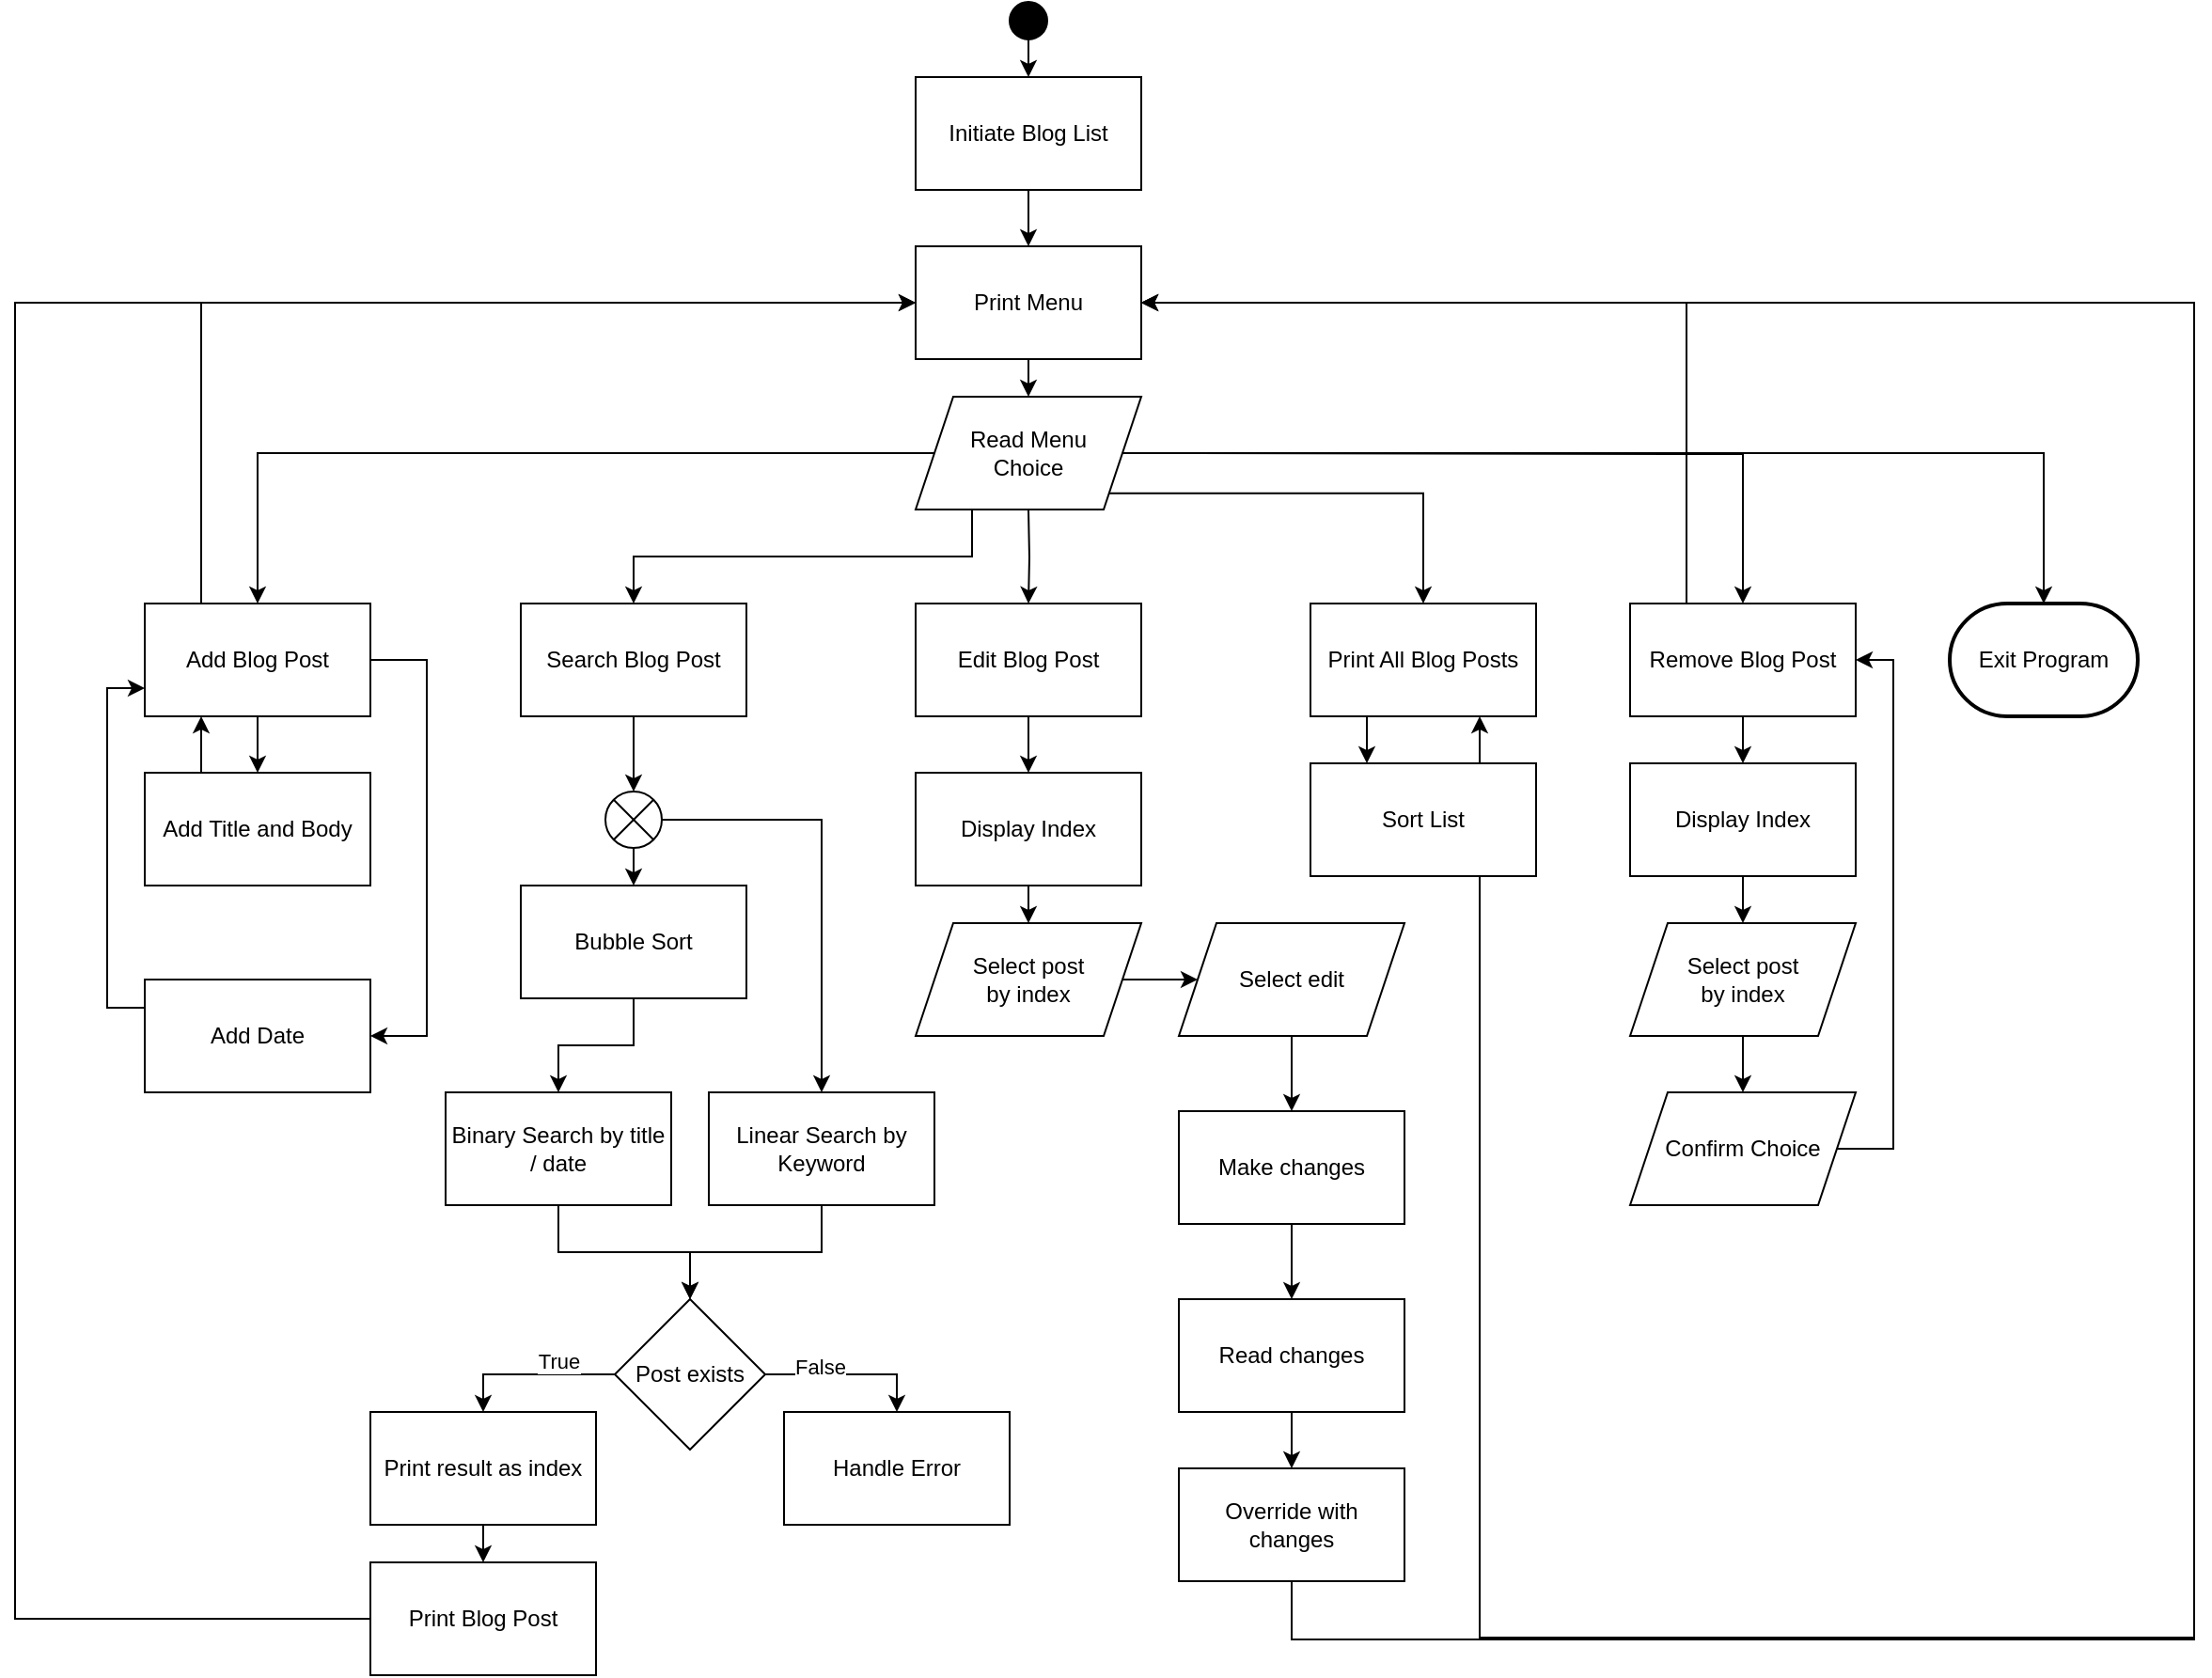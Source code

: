 <mxfile version="22.0.8" type="github">
  <diagram id="C5RBs43oDa-KdzZeNtuy" name="Page-1">
    <mxGraphModel dx="2562" dy="902" grid="1" gridSize="10" guides="1" tooltips="1" connect="1" arrows="1" fold="1" page="1" pageScale="1" pageWidth="827" pageHeight="1169" math="0" shadow="0">
      <root>
        <mxCell id="WIyWlLk6GJQsqaUBKTNV-0" />
        <mxCell id="WIyWlLk6GJQsqaUBKTNV-1" parent="WIyWlLk6GJQsqaUBKTNV-0" />
        <mxCell id="0I1Mv4H7z2DD0T4DFrJM-30" style="edgeStyle=orthogonalEdgeStyle;rounded=0;orthogonalLoop=1;jettySize=auto;html=1;exitX=0.5;exitY=1;exitDx=0;exitDy=0;entryX=0.5;entryY=0;entryDx=0;entryDy=0;" edge="1" parent="WIyWlLk6GJQsqaUBKTNV-1" source="0I1Mv4H7z2DD0T4DFrJM-0" target="0I1Mv4H7z2DD0T4DFrJM-11">
          <mxGeometry relative="1" as="geometry" />
        </mxCell>
        <mxCell id="0I1Mv4H7z2DD0T4DFrJM-0" value="" style="ellipse;whiteSpace=wrap;html=1;aspect=fixed;fillColor=#000000;" vertex="1" parent="WIyWlLk6GJQsqaUBKTNV-1">
          <mxGeometry x="350" y="50" width="20" height="20" as="geometry" />
        </mxCell>
        <mxCell id="0I1Mv4H7z2DD0T4DFrJM-95" style="edgeStyle=orthogonalEdgeStyle;rounded=0;orthogonalLoop=1;jettySize=auto;html=1;exitX=1;exitY=0.5;exitDx=0;exitDy=0;entryX=1;entryY=0.5;entryDx=0;entryDy=0;" edge="1" parent="WIyWlLk6GJQsqaUBKTNV-1" source="0I1Mv4H7z2DD0T4DFrJM-3" target="0I1Mv4H7z2DD0T4DFrJM-13">
          <mxGeometry relative="1" as="geometry">
            <Array as="points">
              <mxPoint x="40" y="400" />
              <mxPoint x="40" y="600" />
            </Array>
          </mxGeometry>
        </mxCell>
        <mxCell id="0I1Mv4H7z2DD0T4DFrJM-101" style="edgeStyle=orthogonalEdgeStyle;rounded=0;orthogonalLoop=1;jettySize=auto;html=1;exitX=0.25;exitY=0;exitDx=0;exitDy=0;entryX=0;entryY=0.5;entryDx=0;entryDy=0;" edge="1" parent="WIyWlLk6GJQsqaUBKTNV-1" source="0I1Mv4H7z2DD0T4DFrJM-3" target="0I1Mv4H7z2DD0T4DFrJM-52">
          <mxGeometry relative="1" as="geometry" />
        </mxCell>
        <mxCell id="0I1Mv4H7z2DD0T4DFrJM-3" value="Add Blog Post" style="rounded=0;whiteSpace=wrap;html=1;" vertex="1" parent="WIyWlLk6GJQsqaUBKTNV-1">
          <mxGeometry x="-110" y="370" width="120" height="60" as="geometry" />
        </mxCell>
        <mxCell id="0I1Mv4H7z2DD0T4DFrJM-23" style="edgeStyle=orthogonalEdgeStyle;rounded=0;orthogonalLoop=1;jettySize=auto;html=1;exitX=0.5;exitY=1;exitDx=0;exitDy=0;entryX=0.5;entryY=0;entryDx=0;entryDy=0;exitPerimeter=0;" edge="1" parent="WIyWlLk6GJQsqaUBKTNV-1" source="0I1Mv4H7z2DD0T4DFrJM-68" target="0I1Mv4H7z2DD0T4DFrJM-17">
          <mxGeometry relative="1" as="geometry" />
        </mxCell>
        <mxCell id="0I1Mv4H7z2DD0T4DFrJM-4" value="Search Blog Post" style="rounded=0;whiteSpace=wrap;html=1;" vertex="1" parent="WIyWlLk6GJQsqaUBKTNV-1">
          <mxGeometry x="90" y="370" width="120" height="60" as="geometry" />
        </mxCell>
        <mxCell id="0I1Mv4H7z2DD0T4DFrJM-91" style="edgeStyle=orthogonalEdgeStyle;rounded=0;orthogonalLoop=1;jettySize=auto;html=1;exitX=0.5;exitY=1;exitDx=0;exitDy=0;entryX=0.5;entryY=0;entryDx=0;entryDy=0;" edge="1" parent="WIyWlLk6GJQsqaUBKTNV-1" source="0I1Mv4H7z2DD0T4DFrJM-5" target="0I1Mv4H7z2DD0T4DFrJM-60">
          <mxGeometry relative="1" as="geometry" />
        </mxCell>
        <mxCell id="0I1Mv4H7z2DD0T4DFrJM-5" value="Edit Blog Post" style="rounded=0;whiteSpace=wrap;html=1;" vertex="1" parent="WIyWlLk6GJQsqaUBKTNV-1">
          <mxGeometry x="300" y="370" width="120" height="60" as="geometry" />
        </mxCell>
        <mxCell id="0I1Mv4H7z2DD0T4DFrJM-63" style="edgeStyle=orthogonalEdgeStyle;rounded=0;orthogonalLoop=1;jettySize=auto;html=1;exitX=0.5;exitY=1;exitDx=0;exitDy=0;entryX=0.5;entryY=0;entryDx=0;entryDy=0;" edge="1" parent="WIyWlLk6GJQsqaUBKTNV-1" source="0I1Mv4H7z2DD0T4DFrJM-6" target="0I1Mv4H7z2DD0T4DFrJM-61">
          <mxGeometry relative="1" as="geometry" />
        </mxCell>
        <mxCell id="0I1Mv4H7z2DD0T4DFrJM-108" style="edgeStyle=orthogonalEdgeStyle;rounded=0;orthogonalLoop=1;jettySize=auto;html=1;exitX=0.25;exitY=0;exitDx=0;exitDy=0;entryX=1;entryY=0.5;entryDx=0;entryDy=0;" edge="1" parent="WIyWlLk6GJQsqaUBKTNV-1" source="0I1Mv4H7z2DD0T4DFrJM-6" target="0I1Mv4H7z2DD0T4DFrJM-52">
          <mxGeometry relative="1" as="geometry" />
        </mxCell>
        <mxCell id="0I1Mv4H7z2DD0T4DFrJM-6" value="Remove Blog Post" style="rounded=0;whiteSpace=wrap;html=1;" vertex="1" parent="WIyWlLk6GJQsqaUBKTNV-1">
          <mxGeometry x="680" y="370" width="120" height="60" as="geometry" />
        </mxCell>
        <mxCell id="0I1Mv4H7z2DD0T4DFrJM-86" style="edgeStyle=orthogonalEdgeStyle;rounded=0;orthogonalLoop=1;jettySize=auto;html=1;exitX=0.5;exitY=1;exitDx=0;exitDy=0;entryX=0.25;entryY=0;entryDx=0;entryDy=0;" edge="1" parent="WIyWlLk6GJQsqaUBKTNV-1" source="0I1Mv4H7z2DD0T4DFrJM-7" target="0I1Mv4H7z2DD0T4DFrJM-77">
          <mxGeometry relative="1" as="geometry" />
        </mxCell>
        <mxCell id="0I1Mv4H7z2DD0T4DFrJM-7" value="Print All Blog Posts" style="rounded=0;whiteSpace=wrap;html=1;" vertex="1" parent="WIyWlLk6GJQsqaUBKTNV-1">
          <mxGeometry x="510" y="370" width="120" height="60" as="geometry" />
        </mxCell>
        <mxCell id="0I1Mv4H7z2DD0T4DFrJM-33" style="edgeStyle=orthogonalEdgeStyle;rounded=0;orthogonalLoop=1;jettySize=auto;html=1;exitX=0.25;exitY=1;exitDx=0;exitDy=0;entryX=0.5;entryY=0;entryDx=0;entryDy=0;" edge="1" parent="WIyWlLk6GJQsqaUBKTNV-1" source="0I1Mv4H7z2DD0T4DFrJM-47" target="0I1Mv4H7z2DD0T4DFrJM-4">
          <mxGeometry relative="1" as="geometry">
            <mxPoint x="330" y="320" as="sourcePoint" />
          </mxGeometry>
        </mxCell>
        <mxCell id="0I1Mv4H7z2DD0T4DFrJM-34" style="edgeStyle=orthogonalEdgeStyle;rounded=0;orthogonalLoop=1;jettySize=auto;html=1;exitX=0.5;exitY=1;exitDx=0;exitDy=0;entryX=0.5;entryY=0;entryDx=0;entryDy=0;" edge="1" parent="WIyWlLk6GJQsqaUBKTNV-1" target="0I1Mv4H7z2DD0T4DFrJM-5">
          <mxGeometry relative="1" as="geometry">
            <mxPoint x="360" y="320" as="sourcePoint" />
          </mxGeometry>
        </mxCell>
        <mxCell id="0I1Mv4H7z2DD0T4DFrJM-36" style="edgeStyle=orthogonalEdgeStyle;rounded=0;orthogonalLoop=1;jettySize=auto;html=1;exitX=1;exitY=0.5;exitDx=0;exitDy=0;entryX=0.5;entryY=0;entryDx=0;entryDy=0;" edge="1" parent="WIyWlLk6GJQsqaUBKTNV-1" target="0I1Mv4H7z2DD0T4DFrJM-6">
          <mxGeometry relative="1" as="geometry">
            <mxPoint x="420" y="290" as="sourcePoint" />
          </mxGeometry>
        </mxCell>
        <mxCell id="0I1Mv4H7z2DD0T4DFrJM-48" style="edgeStyle=orthogonalEdgeStyle;rounded=0;orthogonalLoop=1;jettySize=auto;html=1;exitX=0.5;exitY=0;exitDx=0;exitDy=0;" edge="1" parent="WIyWlLk6GJQsqaUBKTNV-1">
          <mxGeometry relative="1" as="geometry">
            <mxPoint x="360" y="259.308" as="targetPoint" />
            <mxPoint x="360" y="260" as="sourcePoint" />
          </mxGeometry>
        </mxCell>
        <mxCell id="0I1Mv4H7z2DD0T4DFrJM-51" style="edgeStyle=orthogonalEdgeStyle;rounded=0;orthogonalLoop=1;jettySize=auto;html=1;exitX=0.25;exitY=1;exitDx=0;exitDy=0;entryX=0.25;entryY=1;entryDx=0;entryDy=0;" edge="1" parent="WIyWlLk6GJQsqaUBKTNV-1" target="0I1Mv4H7z2DD0T4DFrJM-47">
          <mxGeometry relative="1" as="geometry">
            <mxPoint x="330" y="320" as="sourcePoint" />
          </mxGeometry>
        </mxCell>
        <mxCell id="0I1Mv4H7z2DD0T4DFrJM-31" style="edgeStyle=orthogonalEdgeStyle;rounded=0;orthogonalLoop=1;jettySize=auto;html=1;exitX=0.5;exitY=1;exitDx=0;exitDy=0;entryX=0.5;entryY=0;entryDx=0;entryDy=0;" edge="1" parent="WIyWlLk6GJQsqaUBKTNV-1" source="0I1Mv4H7z2DD0T4DFrJM-11" target="0I1Mv4H7z2DD0T4DFrJM-52">
          <mxGeometry relative="1" as="geometry">
            <mxPoint x="360" y="260" as="targetPoint" />
          </mxGeometry>
        </mxCell>
        <mxCell id="0I1Mv4H7z2DD0T4DFrJM-11" value="Initiate Blog List" style="rounded=0;whiteSpace=wrap;html=1;" vertex="1" parent="WIyWlLk6GJQsqaUBKTNV-1">
          <mxGeometry x="300" y="90" width="120" height="60" as="geometry" />
        </mxCell>
        <mxCell id="0I1Mv4H7z2DD0T4DFrJM-99" style="edgeStyle=orthogonalEdgeStyle;rounded=0;orthogonalLoop=1;jettySize=auto;html=1;exitX=0.25;exitY=0;exitDx=0;exitDy=0;entryX=0.25;entryY=1;entryDx=0;entryDy=0;" edge="1" parent="WIyWlLk6GJQsqaUBKTNV-1" source="0I1Mv4H7z2DD0T4DFrJM-12" target="0I1Mv4H7z2DD0T4DFrJM-3">
          <mxGeometry relative="1" as="geometry" />
        </mxCell>
        <mxCell id="0I1Mv4H7z2DD0T4DFrJM-12" value="Add Title and Body" style="rounded=0;whiteSpace=wrap;html=1;" vertex="1" parent="WIyWlLk6GJQsqaUBKTNV-1">
          <mxGeometry x="-110" y="460" width="120" height="60" as="geometry" />
        </mxCell>
        <mxCell id="0I1Mv4H7z2DD0T4DFrJM-100" style="edgeStyle=orthogonalEdgeStyle;rounded=0;orthogonalLoop=1;jettySize=auto;html=1;exitX=0;exitY=0.25;exitDx=0;exitDy=0;entryX=0;entryY=0.75;entryDx=0;entryDy=0;" edge="1" parent="WIyWlLk6GJQsqaUBKTNV-1" source="0I1Mv4H7z2DD0T4DFrJM-13" target="0I1Mv4H7z2DD0T4DFrJM-3">
          <mxGeometry relative="1" as="geometry" />
        </mxCell>
        <mxCell id="0I1Mv4H7z2DD0T4DFrJM-13" value="Add Date" style="rounded=0;whiteSpace=wrap;html=1;" vertex="1" parent="WIyWlLk6GJQsqaUBKTNV-1">
          <mxGeometry x="-110" y="570" width="120" height="60" as="geometry" />
        </mxCell>
        <mxCell id="0I1Mv4H7z2DD0T4DFrJM-26" style="edgeStyle=orthogonalEdgeStyle;rounded=0;orthogonalLoop=1;jettySize=auto;html=1;exitX=0.5;exitY=1;exitDx=0;exitDy=0;entryX=0.5;entryY=0;entryDx=0;entryDy=0;" edge="1" parent="WIyWlLk6GJQsqaUBKTNV-1" source="0I1Mv4H7z2DD0T4DFrJM-14" target="0I1Mv4H7z2DD0T4DFrJM-39">
          <mxGeometry relative="1" as="geometry" />
        </mxCell>
        <mxCell id="0I1Mv4H7z2DD0T4DFrJM-14" value="Binary Search by title / date" style="rounded=0;whiteSpace=wrap;html=1;" vertex="1" parent="WIyWlLk6GJQsqaUBKTNV-1">
          <mxGeometry x="50" y="630" width="120" height="60" as="geometry" />
        </mxCell>
        <mxCell id="0I1Mv4H7z2DD0T4DFrJM-27" style="edgeStyle=orthogonalEdgeStyle;rounded=0;orthogonalLoop=1;jettySize=auto;html=1;exitX=0.5;exitY=1;exitDx=0;exitDy=0;entryX=0.5;entryY=0;entryDx=0;entryDy=0;" edge="1" parent="WIyWlLk6GJQsqaUBKTNV-1" source="0I1Mv4H7z2DD0T4DFrJM-16" target="0I1Mv4H7z2DD0T4DFrJM-39">
          <mxGeometry relative="1" as="geometry">
            <mxPoint x="180" y="730" as="targetPoint" />
          </mxGeometry>
        </mxCell>
        <mxCell id="0I1Mv4H7z2DD0T4DFrJM-16" value="Linear Search by Keyword" style="rounded=0;whiteSpace=wrap;html=1;" vertex="1" parent="WIyWlLk6GJQsqaUBKTNV-1">
          <mxGeometry x="190" y="630" width="120" height="60" as="geometry" />
        </mxCell>
        <mxCell id="0I1Mv4H7z2DD0T4DFrJM-24" style="edgeStyle=orthogonalEdgeStyle;rounded=0;orthogonalLoop=1;jettySize=auto;html=1;exitX=0.5;exitY=1;exitDx=0;exitDy=0;entryX=0.5;entryY=0;entryDx=0;entryDy=0;" edge="1" parent="WIyWlLk6GJQsqaUBKTNV-1" source="0I1Mv4H7z2DD0T4DFrJM-17" target="0I1Mv4H7z2DD0T4DFrJM-14">
          <mxGeometry relative="1" as="geometry" />
        </mxCell>
        <mxCell id="0I1Mv4H7z2DD0T4DFrJM-17" value="Bubble Sort" style="rounded=0;whiteSpace=wrap;html=1;" vertex="1" parent="WIyWlLk6GJQsqaUBKTNV-1">
          <mxGeometry x="90" y="520" width="120" height="60" as="geometry" />
        </mxCell>
        <mxCell id="0I1Mv4H7z2DD0T4DFrJM-29" style="edgeStyle=orthogonalEdgeStyle;rounded=0;orthogonalLoop=1;jettySize=auto;html=1;exitX=0.5;exitY=1;exitDx=0;exitDy=0;entryX=0.5;entryY=0;entryDx=0;entryDy=0;" edge="1" parent="WIyWlLk6GJQsqaUBKTNV-1" source="0I1Mv4H7z2DD0T4DFrJM-18" target="0I1Mv4H7z2DD0T4DFrJM-28">
          <mxGeometry relative="1" as="geometry" />
        </mxCell>
        <mxCell id="0I1Mv4H7z2DD0T4DFrJM-18" value="Print result as index" style="rounded=0;whiteSpace=wrap;html=1;" vertex="1" parent="WIyWlLk6GJQsqaUBKTNV-1">
          <mxGeometry x="10" y="800" width="120" height="60" as="geometry" />
        </mxCell>
        <mxCell id="0I1Mv4H7z2DD0T4DFrJM-19" value="" style="endArrow=classic;html=1;rounded=0;exitX=0.5;exitY=1;exitDx=0;exitDy=0;entryX=0.5;entryY=0;entryDx=0;entryDy=0;" edge="1" parent="WIyWlLk6GJQsqaUBKTNV-1" source="0I1Mv4H7z2DD0T4DFrJM-3" target="0I1Mv4H7z2DD0T4DFrJM-12">
          <mxGeometry width="50" height="50" relative="1" as="geometry">
            <mxPoint x="390" y="520" as="sourcePoint" />
            <mxPoint x="440" y="470" as="targetPoint" />
          </mxGeometry>
        </mxCell>
        <mxCell id="0I1Mv4H7z2DD0T4DFrJM-102" style="edgeStyle=orthogonalEdgeStyle;rounded=0;orthogonalLoop=1;jettySize=auto;html=1;exitX=0;exitY=0.5;exitDx=0;exitDy=0;entryX=0;entryY=0.5;entryDx=0;entryDy=0;" edge="1" parent="WIyWlLk6GJQsqaUBKTNV-1" source="0I1Mv4H7z2DD0T4DFrJM-28" target="0I1Mv4H7z2DD0T4DFrJM-52">
          <mxGeometry relative="1" as="geometry">
            <Array as="points">
              <mxPoint x="-179" y="910" />
              <mxPoint x="-179" y="210" />
            </Array>
          </mxGeometry>
        </mxCell>
        <mxCell id="0I1Mv4H7z2DD0T4DFrJM-28" value="Print Blog Post" style="rounded=0;whiteSpace=wrap;html=1;" vertex="1" parent="WIyWlLk6GJQsqaUBKTNV-1">
          <mxGeometry x="10" y="880" width="120" height="60" as="geometry" />
        </mxCell>
        <mxCell id="0I1Mv4H7z2DD0T4DFrJM-40" style="edgeStyle=orthogonalEdgeStyle;rounded=0;orthogonalLoop=1;jettySize=auto;html=1;exitX=0;exitY=0.5;exitDx=0;exitDy=0;entryX=0.5;entryY=0;entryDx=0;entryDy=0;" edge="1" parent="WIyWlLk6GJQsqaUBKTNV-1" source="0I1Mv4H7z2DD0T4DFrJM-39" target="0I1Mv4H7z2DD0T4DFrJM-18">
          <mxGeometry relative="1" as="geometry" />
        </mxCell>
        <mxCell id="0I1Mv4H7z2DD0T4DFrJM-41" value="True" style="edgeLabel;html=1;align=center;verticalAlign=middle;resizable=0;points=[];" vertex="1" connectable="0" parent="0I1Mv4H7z2DD0T4DFrJM-40">
          <mxGeometry x="-0.324" y="-7" relative="1" as="geometry">
            <mxPoint as="offset" />
          </mxGeometry>
        </mxCell>
        <mxCell id="0I1Mv4H7z2DD0T4DFrJM-43" style="edgeStyle=orthogonalEdgeStyle;rounded=0;orthogonalLoop=1;jettySize=auto;html=1;exitX=1;exitY=0.5;exitDx=0;exitDy=0;entryX=0.5;entryY=0;entryDx=0;entryDy=0;" edge="1" parent="WIyWlLk6GJQsqaUBKTNV-1" source="0I1Mv4H7z2DD0T4DFrJM-39" target="0I1Mv4H7z2DD0T4DFrJM-42">
          <mxGeometry relative="1" as="geometry" />
        </mxCell>
        <mxCell id="0I1Mv4H7z2DD0T4DFrJM-71" value="False" style="edgeLabel;html=1;align=center;verticalAlign=middle;resizable=0;points=[];" vertex="1" connectable="0" parent="0I1Mv4H7z2DD0T4DFrJM-43">
          <mxGeometry x="-0.389" y="4" relative="1" as="geometry">
            <mxPoint x="1" as="offset" />
          </mxGeometry>
        </mxCell>
        <mxCell id="0I1Mv4H7z2DD0T4DFrJM-39" value="Post exists" style="rhombus;whiteSpace=wrap;html=1;" vertex="1" parent="WIyWlLk6GJQsqaUBKTNV-1">
          <mxGeometry x="140" y="740" width="80" height="80" as="geometry" />
        </mxCell>
        <mxCell id="0I1Mv4H7z2DD0T4DFrJM-42" value="Handle Error" style="rounded=0;whiteSpace=wrap;html=1;" vertex="1" parent="WIyWlLk6GJQsqaUBKTNV-1">
          <mxGeometry x="230" y="800" width="120" height="60" as="geometry" />
        </mxCell>
        <mxCell id="0I1Mv4H7z2DD0T4DFrJM-44" value="Exit Program" style="strokeWidth=2;html=1;shape=mxgraph.flowchart.terminator;whiteSpace=wrap;" vertex="1" parent="WIyWlLk6GJQsqaUBKTNV-1">
          <mxGeometry x="850" y="370" width="100" height="60" as="geometry" />
        </mxCell>
        <mxCell id="0I1Mv4H7z2DD0T4DFrJM-45" style="edgeStyle=orthogonalEdgeStyle;rounded=0;orthogonalLoop=1;jettySize=auto;html=1;exitX=1;exitY=0.5;exitDx=0;exitDy=0;entryX=0.5;entryY=0;entryDx=0;entryDy=0;entryPerimeter=0;" edge="1" parent="WIyWlLk6GJQsqaUBKTNV-1" source="0I1Mv4H7z2DD0T4DFrJM-47" target="0I1Mv4H7z2DD0T4DFrJM-44">
          <mxGeometry relative="1" as="geometry">
            <mxPoint x="420" y="290" as="sourcePoint" />
          </mxGeometry>
        </mxCell>
        <mxCell id="0I1Mv4H7z2DD0T4DFrJM-90" style="edgeStyle=orthogonalEdgeStyle;rounded=0;orthogonalLoop=1;jettySize=auto;html=1;exitX=1;exitY=1;exitDx=0;exitDy=0;" edge="1" parent="WIyWlLk6GJQsqaUBKTNV-1" source="0I1Mv4H7z2DD0T4DFrJM-47" target="0I1Mv4H7z2DD0T4DFrJM-7">
          <mxGeometry relative="1" as="geometry" />
        </mxCell>
        <mxCell id="0I1Mv4H7z2DD0T4DFrJM-94" style="edgeStyle=orthogonalEdgeStyle;rounded=0;orthogonalLoop=1;jettySize=auto;html=1;exitX=0;exitY=0.5;exitDx=0;exitDy=0;entryX=0.5;entryY=0;entryDx=0;entryDy=0;" edge="1" parent="WIyWlLk6GJQsqaUBKTNV-1" source="0I1Mv4H7z2DD0T4DFrJM-47" target="0I1Mv4H7z2DD0T4DFrJM-3">
          <mxGeometry relative="1" as="geometry" />
        </mxCell>
        <mxCell id="0I1Mv4H7z2DD0T4DFrJM-47" value="Read Menu &lt;br&gt;Choice" style="shape=parallelogram;perimeter=parallelogramPerimeter;whiteSpace=wrap;html=1;fixedSize=1;" vertex="1" parent="WIyWlLk6GJQsqaUBKTNV-1">
          <mxGeometry x="300" y="260" width="120" height="60" as="geometry" />
        </mxCell>
        <mxCell id="0I1Mv4H7z2DD0T4DFrJM-55" style="edgeStyle=orthogonalEdgeStyle;rounded=0;orthogonalLoop=1;jettySize=auto;html=1;exitX=0.5;exitY=1;exitDx=0;exitDy=0;entryX=0.5;entryY=0;entryDx=0;entryDy=0;" edge="1" parent="WIyWlLk6GJQsqaUBKTNV-1" source="0I1Mv4H7z2DD0T4DFrJM-52" target="0I1Mv4H7z2DD0T4DFrJM-47">
          <mxGeometry relative="1" as="geometry" />
        </mxCell>
        <mxCell id="0I1Mv4H7z2DD0T4DFrJM-52" value="Print Menu" style="rounded=0;whiteSpace=wrap;html=1;" vertex="1" parent="WIyWlLk6GJQsqaUBKTNV-1">
          <mxGeometry x="300" y="180" width="120" height="60" as="geometry" />
        </mxCell>
        <mxCell id="0I1Mv4H7z2DD0T4DFrJM-92" style="edgeStyle=orthogonalEdgeStyle;rounded=0;orthogonalLoop=1;jettySize=auto;html=1;exitX=0.5;exitY=1;exitDx=0;exitDy=0;entryX=0.5;entryY=0;entryDx=0;entryDy=0;" edge="1" parent="WIyWlLk6GJQsqaUBKTNV-1" source="0I1Mv4H7z2DD0T4DFrJM-60" target="0I1Mv4H7z2DD0T4DFrJM-66">
          <mxGeometry relative="1" as="geometry" />
        </mxCell>
        <mxCell id="0I1Mv4H7z2DD0T4DFrJM-60" value="Display Index" style="rounded=0;whiteSpace=wrap;html=1;" vertex="1" parent="WIyWlLk6GJQsqaUBKTNV-1">
          <mxGeometry x="300" y="460" width="120" height="60" as="geometry" />
        </mxCell>
        <mxCell id="0I1Mv4H7z2DD0T4DFrJM-65" style="edgeStyle=orthogonalEdgeStyle;rounded=0;orthogonalLoop=1;jettySize=auto;html=1;exitX=0.5;exitY=1;exitDx=0;exitDy=0;entryX=0.5;entryY=0;entryDx=0;entryDy=0;" edge="1" parent="WIyWlLk6GJQsqaUBKTNV-1" source="0I1Mv4H7z2DD0T4DFrJM-61" target="0I1Mv4H7z2DD0T4DFrJM-67">
          <mxGeometry relative="1" as="geometry">
            <mxPoint x="740" y="540.0" as="targetPoint" />
          </mxGeometry>
        </mxCell>
        <mxCell id="0I1Mv4H7z2DD0T4DFrJM-61" value="Display Index" style="rounded=0;whiteSpace=wrap;html=1;" vertex="1" parent="WIyWlLk6GJQsqaUBKTNV-1">
          <mxGeometry x="680" y="455" width="120" height="60" as="geometry" />
        </mxCell>
        <mxCell id="0I1Mv4H7z2DD0T4DFrJM-113" style="edgeStyle=orthogonalEdgeStyle;rounded=0;orthogonalLoop=1;jettySize=auto;html=1;exitX=1;exitY=0.5;exitDx=0;exitDy=0;" edge="1" parent="WIyWlLk6GJQsqaUBKTNV-1" source="0I1Mv4H7z2DD0T4DFrJM-66" target="0I1Mv4H7z2DD0T4DFrJM-109">
          <mxGeometry relative="1" as="geometry" />
        </mxCell>
        <mxCell id="0I1Mv4H7z2DD0T4DFrJM-66" value="Select post &lt;br&gt;by index" style="shape=parallelogram;perimeter=parallelogramPerimeter;whiteSpace=wrap;html=1;fixedSize=1;" vertex="1" parent="WIyWlLk6GJQsqaUBKTNV-1">
          <mxGeometry x="300" y="540" width="120" height="60" as="geometry" />
        </mxCell>
        <mxCell id="0I1Mv4H7z2DD0T4DFrJM-84" style="edgeStyle=orthogonalEdgeStyle;rounded=0;orthogonalLoop=1;jettySize=auto;html=1;exitX=0.5;exitY=1;exitDx=0;exitDy=0;entryX=0.5;entryY=0;entryDx=0;entryDy=0;" edge="1" parent="WIyWlLk6GJQsqaUBKTNV-1" source="0I1Mv4H7z2DD0T4DFrJM-67" target="0I1Mv4H7z2DD0T4DFrJM-83">
          <mxGeometry relative="1" as="geometry" />
        </mxCell>
        <mxCell id="0I1Mv4H7z2DD0T4DFrJM-67" value="Select post &lt;br&gt;by index" style="shape=parallelogram;perimeter=parallelogramPerimeter;whiteSpace=wrap;html=1;fixedSize=1;" vertex="1" parent="WIyWlLk6GJQsqaUBKTNV-1">
          <mxGeometry x="680" y="540" width="120" height="60" as="geometry" />
        </mxCell>
        <mxCell id="0I1Mv4H7z2DD0T4DFrJM-89" style="edgeStyle=orthogonalEdgeStyle;rounded=0;orthogonalLoop=1;jettySize=auto;html=1;exitX=1;exitY=0.5;exitDx=0;exitDy=0;exitPerimeter=0;" edge="1" parent="WIyWlLk6GJQsqaUBKTNV-1" source="0I1Mv4H7z2DD0T4DFrJM-68" target="0I1Mv4H7z2DD0T4DFrJM-16">
          <mxGeometry relative="1" as="geometry" />
        </mxCell>
        <mxCell id="0I1Mv4H7z2DD0T4DFrJM-68" value="" style="verticalLabelPosition=bottom;verticalAlign=top;html=1;shape=mxgraph.flowchart.or;" vertex="1" parent="WIyWlLk6GJQsqaUBKTNV-1">
          <mxGeometry x="135" y="470" width="30" height="30" as="geometry" />
        </mxCell>
        <mxCell id="0I1Mv4H7z2DD0T4DFrJM-70" style="edgeStyle=orthogonalEdgeStyle;rounded=0;orthogonalLoop=1;jettySize=auto;html=1;exitX=0.5;exitY=1;exitDx=0;exitDy=0;entryX=0.5;entryY=0;entryDx=0;entryDy=0;entryPerimeter=0;" edge="1" parent="WIyWlLk6GJQsqaUBKTNV-1" source="0I1Mv4H7z2DD0T4DFrJM-4" target="0I1Mv4H7z2DD0T4DFrJM-68">
          <mxGeometry relative="1" as="geometry" />
        </mxCell>
        <mxCell id="0I1Mv4H7z2DD0T4DFrJM-76" style="edgeStyle=orthogonalEdgeStyle;rounded=0;orthogonalLoop=1;jettySize=auto;html=1;exitX=0.5;exitY=1;exitDx=0;exitDy=0;entryX=0.5;entryY=0;entryDx=0;entryDy=0;" edge="1" parent="WIyWlLk6GJQsqaUBKTNV-1" source="0I1Mv4H7z2DD0T4DFrJM-73" target="0I1Mv4H7z2DD0T4DFrJM-75">
          <mxGeometry relative="1" as="geometry" />
        </mxCell>
        <mxCell id="0I1Mv4H7z2DD0T4DFrJM-73" value="Read changes" style="rounded=0;whiteSpace=wrap;html=1;" vertex="1" parent="WIyWlLk6GJQsqaUBKTNV-1">
          <mxGeometry x="440" y="740" width="120" height="60" as="geometry" />
        </mxCell>
        <mxCell id="0I1Mv4H7z2DD0T4DFrJM-105" style="edgeStyle=orthogonalEdgeStyle;rounded=0;orthogonalLoop=1;jettySize=auto;html=1;exitX=0.5;exitY=1;exitDx=0;exitDy=0;entryX=1;entryY=0.5;entryDx=0;entryDy=0;" edge="1" parent="WIyWlLk6GJQsqaUBKTNV-1" source="0I1Mv4H7z2DD0T4DFrJM-75" target="0I1Mv4H7z2DD0T4DFrJM-52">
          <mxGeometry relative="1" as="geometry">
            <Array as="points">
              <mxPoint x="500" y="921" />
              <mxPoint x="980" y="921" />
              <mxPoint x="980" y="210" />
            </Array>
          </mxGeometry>
        </mxCell>
        <mxCell id="0I1Mv4H7z2DD0T4DFrJM-75" value="Override with &lt;br&gt;changes" style="rounded=0;whiteSpace=wrap;html=1;" vertex="1" parent="WIyWlLk6GJQsqaUBKTNV-1">
          <mxGeometry x="440" y="830" width="120" height="60" as="geometry" />
        </mxCell>
        <mxCell id="0I1Mv4H7z2DD0T4DFrJM-87" style="edgeStyle=orthogonalEdgeStyle;rounded=0;orthogonalLoop=1;jettySize=auto;html=1;exitX=0.75;exitY=0;exitDx=0;exitDy=0;entryX=0.75;entryY=1;entryDx=0;entryDy=0;" edge="1" parent="WIyWlLk6GJQsqaUBKTNV-1" source="0I1Mv4H7z2DD0T4DFrJM-77" target="0I1Mv4H7z2DD0T4DFrJM-7">
          <mxGeometry relative="1" as="geometry" />
        </mxCell>
        <mxCell id="0I1Mv4H7z2DD0T4DFrJM-107" style="edgeStyle=orthogonalEdgeStyle;rounded=0;orthogonalLoop=1;jettySize=auto;html=1;exitX=0.75;exitY=1;exitDx=0;exitDy=0;entryX=1;entryY=0.5;entryDx=0;entryDy=0;" edge="1" parent="WIyWlLk6GJQsqaUBKTNV-1" source="0I1Mv4H7z2DD0T4DFrJM-77" target="0I1Mv4H7z2DD0T4DFrJM-52">
          <mxGeometry relative="1" as="geometry">
            <Array as="points">
              <mxPoint x="600" y="920" />
              <mxPoint x="980" y="920" />
              <mxPoint x="980" y="210" />
            </Array>
          </mxGeometry>
        </mxCell>
        <mxCell id="0I1Mv4H7z2DD0T4DFrJM-77" value="Sort List" style="rounded=0;whiteSpace=wrap;html=1;" vertex="1" parent="WIyWlLk6GJQsqaUBKTNV-1">
          <mxGeometry x="510" y="455" width="120" height="60" as="geometry" />
        </mxCell>
        <mxCell id="0I1Mv4H7z2DD0T4DFrJM-85" style="edgeStyle=orthogonalEdgeStyle;rounded=0;orthogonalLoop=1;jettySize=auto;html=1;exitX=1;exitY=0.5;exitDx=0;exitDy=0;entryX=1;entryY=0.5;entryDx=0;entryDy=0;" edge="1" parent="WIyWlLk6GJQsqaUBKTNV-1" source="0I1Mv4H7z2DD0T4DFrJM-83" target="0I1Mv4H7z2DD0T4DFrJM-6">
          <mxGeometry relative="1" as="geometry">
            <Array as="points">
              <mxPoint x="820" y="660" />
              <mxPoint x="820" y="400" />
            </Array>
          </mxGeometry>
        </mxCell>
        <mxCell id="0I1Mv4H7z2DD0T4DFrJM-83" value="Confirm Choice" style="shape=parallelogram;perimeter=parallelogramPerimeter;whiteSpace=wrap;html=1;fixedSize=1;" vertex="1" parent="WIyWlLk6GJQsqaUBKTNV-1">
          <mxGeometry x="680" y="630" width="120" height="60" as="geometry" />
        </mxCell>
        <mxCell id="0I1Mv4H7z2DD0T4DFrJM-112" style="edgeStyle=orthogonalEdgeStyle;rounded=0;orthogonalLoop=1;jettySize=auto;html=1;exitX=0.5;exitY=1;exitDx=0;exitDy=0;entryX=0.5;entryY=0;entryDx=0;entryDy=0;" edge="1" parent="WIyWlLk6GJQsqaUBKTNV-1" source="0I1Mv4H7z2DD0T4DFrJM-109" target="0I1Mv4H7z2DD0T4DFrJM-110">
          <mxGeometry relative="1" as="geometry" />
        </mxCell>
        <mxCell id="0I1Mv4H7z2DD0T4DFrJM-109" value="Select edit" style="shape=parallelogram;perimeter=parallelogramPerimeter;whiteSpace=wrap;html=1;fixedSize=1;" vertex="1" parent="WIyWlLk6GJQsqaUBKTNV-1">
          <mxGeometry x="440" y="540" width="120" height="60" as="geometry" />
        </mxCell>
        <mxCell id="0I1Mv4H7z2DD0T4DFrJM-111" style="edgeStyle=orthogonalEdgeStyle;rounded=0;orthogonalLoop=1;jettySize=auto;html=1;exitX=0.5;exitY=1;exitDx=0;exitDy=0;entryX=0.5;entryY=0;entryDx=0;entryDy=0;" edge="1" parent="WIyWlLk6GJQsqaUBKTNV-1" source="0I1Mv4H7z2DD0T4DFrJM-110" target="0I1Mv4H7z2DD0T4DFrJM-73">
          <mxGeometry relative="1" as="geometry" />
        </mxCell>
        <mxCell id="0I1Mv4H7z2DD0T4DFrJM-110" value="Make changes" style="rounded=0;whiteSpace=wrap;html=1;" vertex="1" parent="WIyWlLk6GJQsqaUBKTNV-1">
          <mxGeometry x="440" y="640" width="120" height="60" as="geometry" />
        </mxCell>
      </root>
    </mxGraphModel>
  </diagram>
</mxfile>
